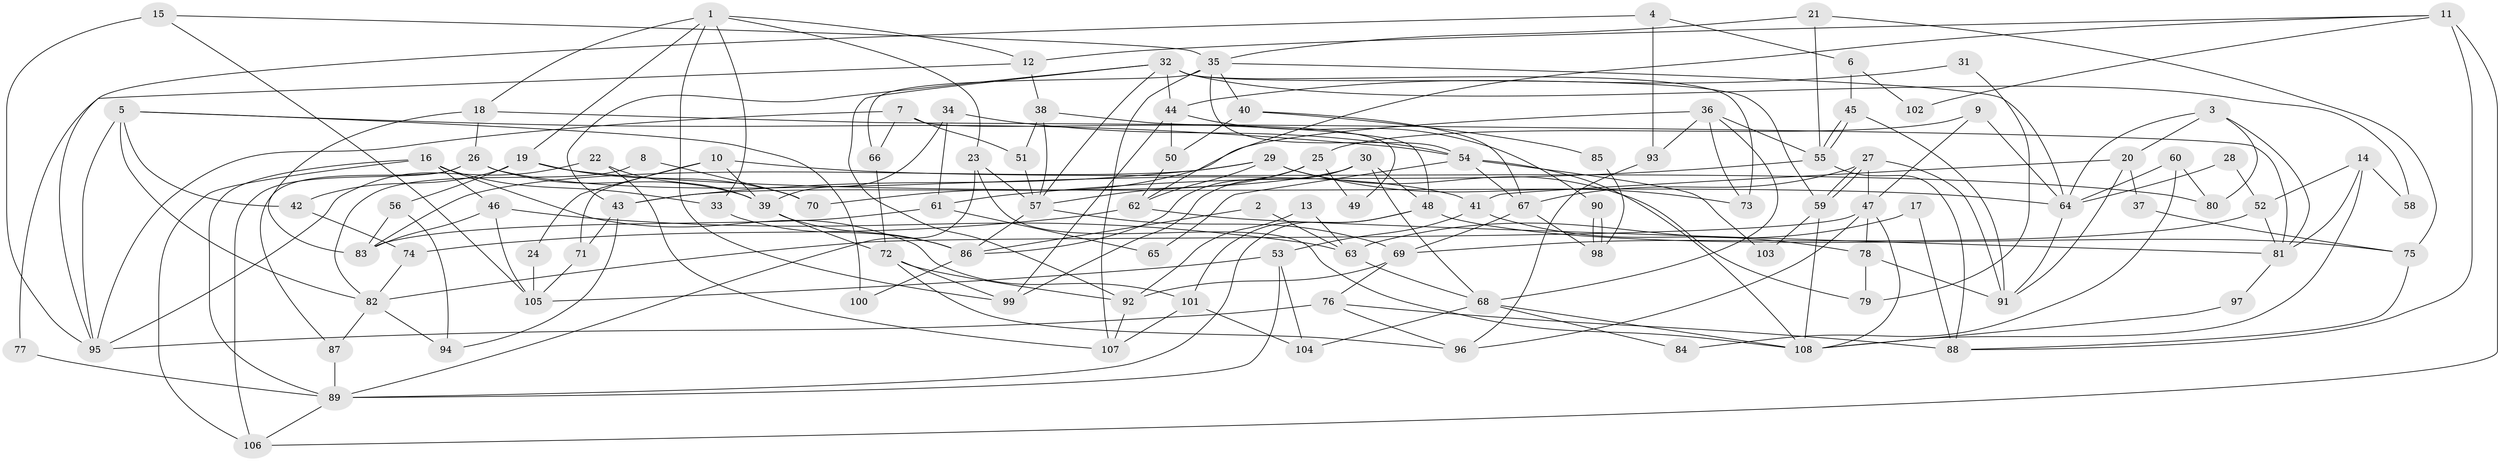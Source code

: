 // coarse degree distribution, {2: 0.14666666666666667, 4: 0.17333333333333334, 5: 0.30666666666666664, 1: 0.013333333333333334, 11: 0.02666666666666667, 3: 0.2, 6: 0.04, 7: 0.06666666666666667, 8: 0.013333333333333334, 14: 0.013333333333333334}
// Generated by graph-tools (version 1.1) at 2025/53/03/04/25 21:53:20]
// undirected, 108 vertices, 216 edges
graph export_dot {
graph [start="1"]
  node [color=gray90,style=filled];
  1;
  2;
  3;
  4;
  5;
  6;
  7;
  8;
  9;
  10;
  11;
  12;
  13;
  14;
  15;
  16;
  17;
  18;
  19;
  20;
  21;
  22;
  23;
  24;
  25;
  26;
  27;
  28;
  29;
  30;
  31;
  32;
  33;
  34;
  35;
  36;
  37;
  38;
  39;
  40;
  41;
  42;
  43;
  44;
  45;
  46;
  47;
  48;
  49;
  50;
  51;
  52;
  53;
  54;
  55;
  56;
  57;
  58;
  59;
  60;
  61;
  62;
  63;
  64;
  65;
  66;
  67;
  68;
  69;
  70;
  71;
  72;
  73;
  74;
  75;
  76;
  77;
  78;
  79;
  80;
  81;
  82;
  83;
  84;
  85;
  86;
  87;
  88;
  89;
  90;
  91;
  92;
  93;
  94;
  95;
  96;
  97;
  98;
  99;
  100;
  101;
  102;
  103;
  104;
  105;
  106;
  107;
  108;
  1 -- 99;
  1 -- 18;
  1 -- 12;
  1 -- 19;
  1 -- 23;
  1 -- 33;
  2 -- 63;
  2 -- 86;
  3 -- 20;
  3 -- 81;
  3 -- 64;
  3 -- 80;
  4 -- 93;
  4 -- 95;
  4 -- 6;
  5 -- 82;
  5 -- 54;
  5 -- 42;
  5 -- 95;
  5 -- 100;
  6 -- 45;
  6 -- 102;
  7 -- 95;
  7 -- 66;
  7 -- 49;
  7 -- 51;
  8 -- 70;
  8 -- 82;
  9 -- 64;
  9 -- 25;
  9 -- 47;
  10 -- 39;
  10 -- 71;
  10 -- 24;
  10 -- 80;
  11 -- 88;
  11 -- 12;
  11 -- 62;
  11 -- 102;
  11 -- 106;
  12 -- 38;
  12 -- 77;
  13 -- 63;
  13 -- 92;
  14 -- 108;
  14 -- 81;
  14 -- 52;
  14 -- 58;
  15 -- 105;
  15 -- 35;
  15 -- 95;
  16 -- 101;
  16 -- 106;
  16 -- 33;
  16 -- 46;
  16 -- 89;
  17 -- 88;
  17 -- 63;
  18 -- 26;
  18 -- 81;
  18 -- 83;
  19 -- 64;
  19 -- 42;
  19 -- 56;
  19 -- 70;
  20 -- 41;
  20 -- 91;
  20 -- 37;
  21 -- 55;
  21 -- 35;
  21 -- 75;
  22 -- 39;
  22 -- 95;
  22 -- 107;
  23 -- 57;
  23 -- 89;
  23 -- 108;
  24 -- 105;
  25 -- 57;
  25 -- 86;
  25 -- 49;
  26 -- 87;
  26 -- 106;
  26 -- 39;
  26 -- 41;
  27 -- 59;
  27 -- 59;
  27 -- 47;
  27 -- 67;
  27 -- 91;
  28 -- 52;
  28 -- 64;
  29 -- 73;
  29 -- 43;
  29 -- 62;
  29 -- 79;
  29 -- 83;
  30 -- 68;
  30 -- 48;
  30 -- 43;
  30 -- 99;
  31 -- 44;
  31 -- 79;
  32 -- 59;
  32 -- 92;
  32 -- 43;
  32 -- 44;
  32 -- 57;
  32 -- 58;
  32 -- 73;
  33 -- 86;
  34 -- 54;
  34 -- 39;
  34 -- 61;
  35 -- 107;
  35 -- 54;
  35 -- 40;
  35 -- 64;
  35 -- 66;
  36 -- 68;
  36 -- 55;
  36 -- 70;
  36 -- 73;
  36 -- 93;
  37 -- 75;
  38 -- 57;
  38 -- 51;
  38 -- 48;
  39 -- 86;
  39 -- 72;
  40 -- 50;
  40 -- 67;
  40 -- 85;
  41 -- 78;
  41 -- 53;
  42 -- 74;
  43 -- 71;
  43 -- 94;
  44 -- 99;
  44 -- 50;
  44 -- 90;
  45 -- 91;
  45 -- 55;
  45 -- 55;
  46 -- 83;
  46 -- 63;
  46 -- 105;
  47 -- 82;
  47 -- 78;
  47 -- 96;
  47 -- 108;
  48 -- 89;
  48 -- 75;
  48 -- 101;
  50 -- 62;
  51 -- 57;
  52 -- 69;
  52 -- 81;
  53 -- 89;
  53 -- 104;
  53 -- 105;
  54 -- 108;
  54 -- 67;
  54 -- 65;
  54 -- 103;
  55 -- 61;
  55 -- 88;
  56 -- 83;
  56 -- 94;
  57 -- 69;
  57 -- 86;
  59 -- 108;
  59 -- 103;
  60 -- 80;
  60 -- 64;
  60 -- 84;
  61 -- 83;
  61 -- 65;
  62 -- 74;
  62 -- 81;
  63 -- 68;
  64 -- 91;
  66 -- 72;
  67 -- 69;
  67 -- 98;
  68 -- 104;
  68 -- 108;
  68 -- 84;
  69 -- 76;
  69 -- 92;
  71 -- 105;
  72 -- 96;
  72 -- 92;
  72 -- 99;
  74 -- 82;
  75 -- 88;
  76 -- 88;
  76 -- 95;
  76 -- 96;
  77 -- 89;
  78 -- 91;
  78 -- 79;
  81 -- 97;
  82 -- 94;
  82 -- 87;
  85 -- 98;
  86 -- 100;
  87 -- 89;
  89 -- 106;
  90 -- 98;
  90 -- 98;
  92 -- 107;
  93 -- 96;
  97 -- 108;
  101 -- 107;
  101 -- 104;
}
